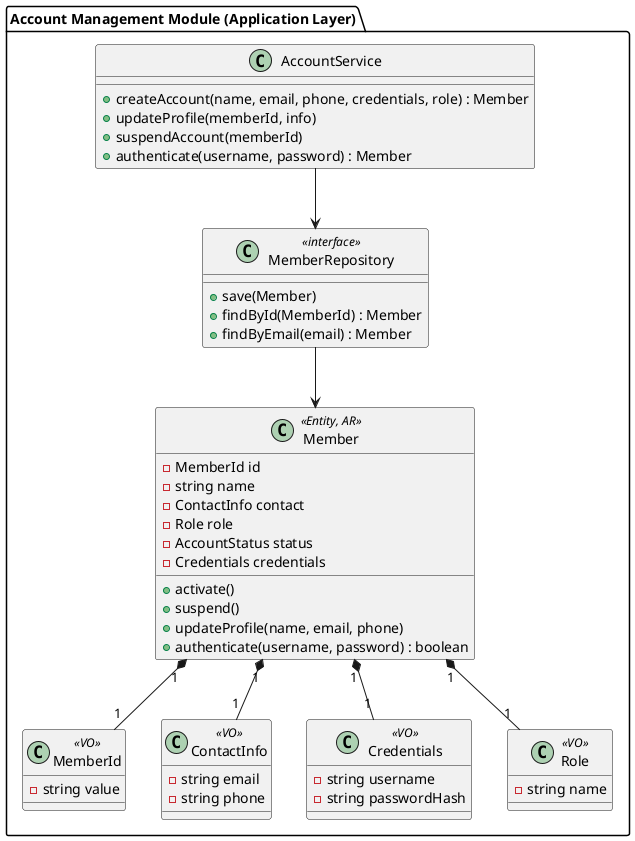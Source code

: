 @startuml

package "Account Management Module (Application Layer)" {
  class Member <<Entity, AR>> {
    - MemberId id
    - string name
    - ContactInfo contact
    - Role role
    - AccountStatus status
    - Credentials credentials
    + activate()
    + suspend()
    + updateProfile(name, email, phone)
    + authenticate(username, password) : boolean
  }

  class MemberId <<VO>> {
    - string value
  }

  class ContactInfo <<VO>> {
    - string email
    - string phone
  }

  class Credentials <<VO>> {
    - string username
    - string passwordHash
  }

  class Role <<VO>> {
    - string name
  }

  ' Quan hệ composition trong Aggregate
  Member "1" *-- "1" MemberId
  Member "1" *-- "1" ContactInfo
  Member "1" *-- "1" Credentials
  Member "1" *-- "1" Role
  class AccountService {
    + createAccount(name, email, phone, credentials, role) : Member
    + updateProfile(memberId, info)
    + suspendAccount(memberId)
    + authenticate(username, password) : Member
  }

  class MemberRepository <<interface>> {
    + save(Member)
    + findById(MemberId) : Member
    + findByEmail(email) : Member
  }
}

AccountService --> MemberRepository
MemberRepository --> Member

@enduml

